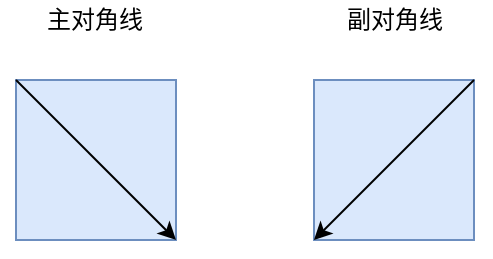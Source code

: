 <mxfile version="14.9.6" type="github">
  <diagram id="2Aha3b8NWvN1vokk5OpC" name="Page-1">
    <mxGraphModel dx="946" dy="536" grid="1" gridSize="10" guides="1" tooltips="1" connect="1" arrows="1" fold="1" page="1" pageScale="1" pageWidth="827" pageHeight="1169" math="0" shadow="0">
      <root>
        <mxCell id="0" />
        <mxCell id="1" parent="0" />
        <mxCell id="tUTdqm_jFJjgq1tO928N-3" value="" style="rounded=0;whiteSpace=wrap;html=1;fillColor=#dae8fc;strokeColor=#6c8ebf;" vertex="1" parent="1">
          <mxGeometry x="281" y="70" width="80" height="80" as="geometry" />
        </mxCell>
        <mxCell id="tUTdqm_jFJjgq1tO928N-11" value="主对角线" style="text;html=1;align=center;verticalAlign=middle;resizable=0;points=[];autosize=1;strokeColor=none;" vertex="1" parent="1">
          <mxGeometry x="290" y="30" width="60" height="20" as="geometry" />
        </mxCell>
        <mxCell id="tUTdqm_jFJjgq1tO928N-12" value="副对角线" style="text;html=1;align=center;verticalAlign=middle;resizable=0;points=[];autosize=1;strokeColor=none;" vertex="1" parent="1">
          <mxGeometry x="440" y="30" width="60" height="20" as="geometry" />
        </mxCell>
        <mxCell id="tUTdqm_jFJjgq1tO928N-16" style="edgeStyle=none;rounded=0;orthogonalLoop=1;jettySize=auto;html=1;exitX=0;exitY=0;exitDx=0;exitDy=0;" edge="1" parent="1" source="tUTdqm_jFJjgq1tO928N-3" target="tUTdqm_jFJjgq1tO928N-3">
          <mxGeometry relative="1" as="geometry" />
        </mxCell>
        <mxCell id="tUTdqm_jFJjgq1tO928N-17" style="edgeStyle=none;rounded=0;orthogonalLoop=1;jettySize=auto;html=1;exitX=0;exitY=0;exitDx=0;exitDy=0;" edge="1" parent="1" source="tUTdqm_jFJjgq1tO928N-3" target="tUTdqm_jFJjgq1tO928N-3">
          <mxGeometry relative="1" as="geometry" />
        </mxCell>
        <mxCell id="tUTdqm_jFJjgq1tO928N-18" style="edgeStyle=none;rounded=0;orthogonalLoop=1;jettySize=auto;html=1;exitX=0;exitY=0;exitDx=0;exitDy=0;entryX=1;entryY=1;entryDx=0;entryDy=0;" edge="1" parent="1" source="tUTdqm_jFJjgq1tO928N-3" target="tUTdqm_jFJjgq1tO928N-3">
          <mxGeometry relative="1" as="geometry" />
        </mxCell>
        <mxCell id="tUTdqm_jFJjgq1tO928N-19" value="" style="rounded=0;whiteSpace=wrap;html=1;fillColor=#dae8fc;strokeColor=#6c8ebf;" vertex="1" parent="1">
          <mxGeometry x="430" y="70" width="80" height="80" as="geometry" />
        </mxCell>
        <mxCell id="tUTdqm_jFJjgq1tO928N-20" style="edgeStyle=none;rounded=0;orthogonalLoop=1;jettySize=auto;html=1;exitX=0;exitY=0;exitDx=0;exitDy=0;" edge="1" parent="1" source="tUTdqm_jFJjgq1tO928N-19" target="tUTdqm_jFJjgq1tO928N-19">
          <mxGeometry relative="1" as="geometry" />
        </mxCell>
        <mxCell id="tUTdqm_jFJjgq1tO928N-21" style="edgeStyle=none;rounded=0;orthogonalLoop=1;jettySize=auto;html=1;exitX=0;exitY=0;exitDx=0;exitDy=0;" edge="1" parent="1" source="tUTdqm_jFJjgq1tO928N-19" target="tUTdqm_jFJjgq1tO928N-19">
          <mxGeometry relative="1" as="geometry" />
        </mxCell>
        <mxCell id="tUTdqm_jFJjgq1tO928N-23" style="edgeStyle=none;rounded=0;orthogonalLoop=1;jettySize=auto;html=1;exitX=1;exitY=0;exitDx=0;exitDy=0;entryX=0;entryY=1;entryDx=0;entryDy=0;" edge="1" parent="1" source="tUTdqm_jFJjgq1tO928N-19" target="tUTdqm_jFJjgq1tO928N-19">
          <mxGeometry relative="1" as="geometry" />
        </mxCell>
      </root>
    </mxGraphModel>
  </diagram>
</mxfile>
